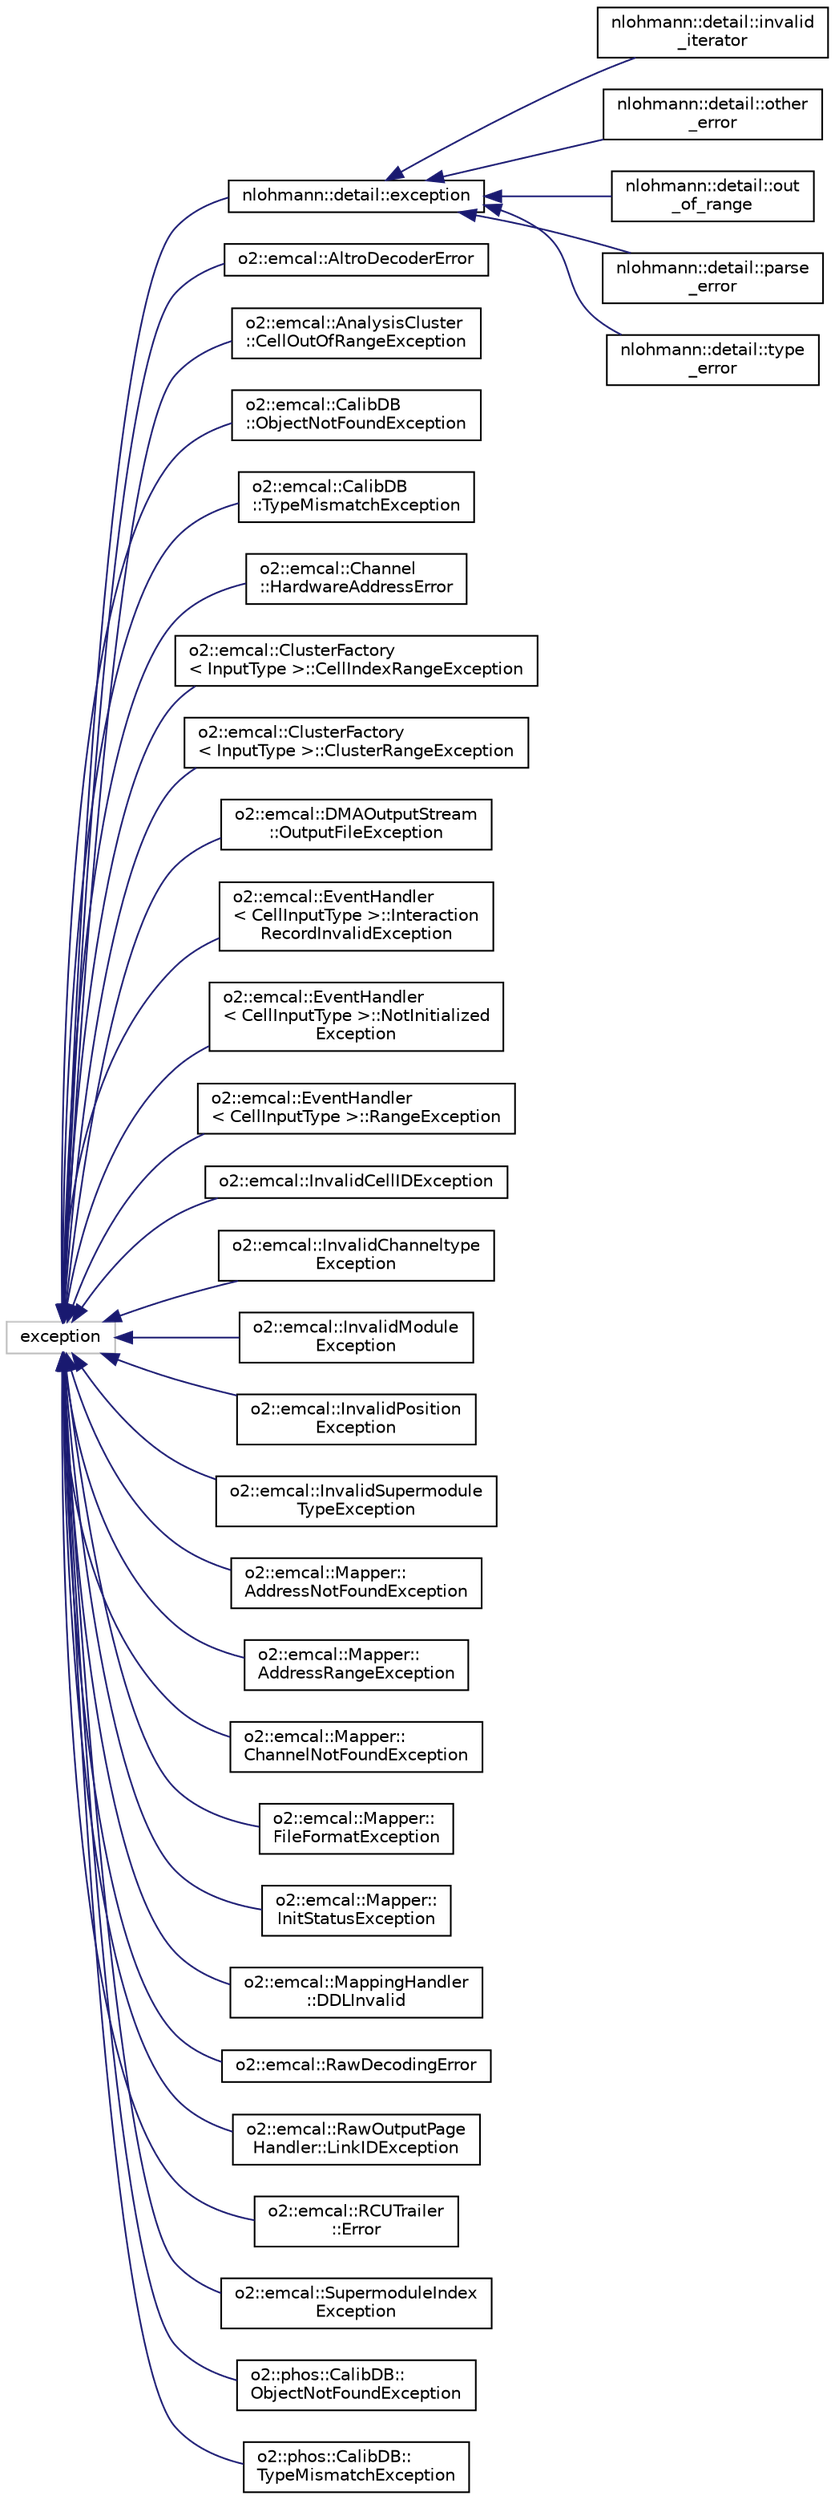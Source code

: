 digraph "Graphical Class Hierarchy"
{
 // INTERACTIVE_SVG=YES
  bgcolor="transparent";
  edge [fontname="Helvetica",fontsize="10",labelfontname="Helvetica",labelfontsize="10"];
  node [fontname="Helvetica",fontsize="10",shape=record];
  rankdir="LR";
  Node1639 [label="exception",height=0.2,width=0.4,color="grey75"];
  Node1639 -> Node0 [dir="back",color="midnightblue",fontsize="10",style="solid",fontname="Helvetica"];
  Node0 [label="nlohmann::detail::exception",height=0.2,width=0.4,color="black",URL="$de/df2/classnlohmann_1_1detail_1_1exception.html",tooltip="general exception of the basic_json class "];
  Node0 -> Node1 [dir="back",color="midnightblue",fontsize="10",style="solid",fontname="Helvetica"];
  Node1 [label="nlohmann::detail::invalid\l_iterator",height=0.2,width=0.4,color="black",URL="$d4/d5f/classnlohmann_1_1detail_1_1invalid__iterator.html",tooltip="exception indicating errors with iterators "];
  Node0 -> Node2 [dir="back",color="midnightblue",fontsize="10",style="solid",fontname="Helvetica"];
  Node2 [label="nlohmann::detail::other\l_error",height=0.2,width=0.4,color="black",URL="$d5/d1b/classnlohmann_1_1detail_1_1other__error.html",tooltip="exception indicating other library errors "];
  Node0 -> Node3 [dir="back",color="midnightblue",fontsize="10",style="solid",fontname="Helvetica"];
  Node3 [label="nlohmann::detail::out\l_of_range",height=0.2,width=0.4,color="black",URL="$d2/d67/classnlohmann_1_1detail_1_1out__of__range.html",tooltip="exception indicating access out of the defined range "];
  Node0 -> Node4 [dir="back",color="midnightblue",fontsize="10",style="solid",fontname="Helvetica"];
  Node4 [label="nlohmann::detail::parse\l_error",height=0.2,width=0.4,color="black",URL="$d5/d1a/classnlohmann_1_1detail_1_1parse__error.html",tooltip="exception indicating a parse error "];
  Node0 -> Node5 [dir="back",color="midnightblue",fontsize="10",style="solid",fontname="Helvetica"];
  Node5 [label="nlohmann::detail::type\l_error",height=0.2,width=0.4,color="black",URL="$da/d1c/classnlohmann_1_1detail_1_1type__error.html",tooltip="exception indicating executing a member function with a wrong type "];
  Node1639 -> Node1646 [dir="back",color="midnightblue",fontsize="10",style="solid",fontname="Helvetica"];
  Node1646 [label="o2::emcal::AltroDecoderError",height=0.2,width=0.4,color="black",URL="$d5/dfa/classo2_1_1emcal_1_1AltroDecoderError.html",tooltip="Error handling of the ALTRO Decoder. "];
  Node1639 -> Node1647 [dir="back",color="midnightblue",fontsize="10",style="solid",fontname="Helvetica"];
  Node1647 [label="o2::emcal::AnalysisCluster\l::CellOutOfRangeException",height=0.2,width=0.4,color="black",URL="$d4/d61/classo2_1_1emcal_1_1AnalysisCluster_1_1CellOutOfRangeException.html",tooltip="Exception handling non-existing cell indices. "];
  Node1639 -> Node1648 [dir="back",color="midnightblue",fontsize="10",style="solid",fontname="Helvetica"];
  Node1648 [label="o2::emcal::CalibDB\l::ObjectNotFoundException",height=0.2,width=0.4,color="black",URL="$d3/d23/classo2_1_1emcal_1_1CalibDB_1_1ObjectNotFoundException.html",tooltip="Handling errors due to objects not found in the CCDB. "];
  Node1639 -> Node1649 [dir="back",color="midnightblue",fontsize="10",style="solid",fontname="Helvetica"];
  Node1649 [label="o2::emcal::CalibDB\l::TypeMismatchException",height=0.2,width=0.4,color="black",URL="$de/df6/classo2_1_1emcal_1_1CalibDB_1_1TypeMismatchException.html",tooltip="Class handling errors of wrong type of a query result. "];
  Node1639 -> Node1650 [dir="back",color="midnightblue",fontsize="10",style="solid",fontname="Helvetica"];
  Node1650 [label="o2::emcal::Channel\l::HardwareAddressError",height=0.2,width=0.4,color="black",URL="$d5/d6b/classo2_1_1emcal_1_1Channel_1_1HardwareAddressError.html",tooltip="Handling of uninitialized hardware addresses. "];
  Node1639 -> Node1651 [dir="back",color="midnightblue",fontsize="10",style="solid",fontname="Helvetica"];
  Node1651 [label="o2::emcal::ClusterFactory\l\< InputType \>::CellIndexRangeException",height=0.2,width=0.4,color="black",URL="$d6/d4e/classo2_1_1emcal_1_1ClusterFactory_1_1CellIndexRangeException.html"];
  Node1639 -> Node1652 [dir="back",color="midnightblue",fontsize="10",style="solid",fontname="Helvetica"];
  Node1652 [label="o2::emcal::ClusterFactory\l\< InputType \>::ClusterRangeException",height=0.2,width=0.4,color="black",URL="$d2/dd3/classo2_1_1emcal_1_1ClusterFactory_1_1ClusterRangeException.html"];
  Node1639 -> Node1653 [dir="back",color="midnightblue",fontsize="10",style="solid",fontname="Helvetica"];
  Node1653 [label="o2::emcal::DMAOutputStream\l::OutputFileException",height=0.2,width=0.4,color="black",URL="$dc/d28/classo2_1_1emcal_1_1DMAOutputStream_1_1OutputFileException.html"];
  Node1639 -> Node1654 [dir="back",color="midnightblue",fontsize="10",style="solid",fontname="Helvetica"];
  Node1654 [label="o2::emcal::EventHandler\l\< CellInputType \>::Interaction\lRecordInvalidException",height=0.2,width=0.4,color="black",URL="$d1/d3a/classo2_1_1emcal_1_1EventHandler_1_1InteractionRecordInvalidException.html",tooltip="Error handling in case the interaction records from various sources do not match. ..."];
  Node1639 -> Node1655 [dir="back",color="midnightblue",fontsize="10",style="solid",fontname="Helvetica"];
  Node1655 [label="o2::emcal::EventHandler\l\< CellInputType \>::NotInitialized\lException",height=0.2,width=0.4,color="black",URL="$d8/db5/classo2_1_1emcal_1_1EventHandler_1_1NotInitializedException.html",tooltip="Exception handling unitialized event handler. "];
  Node1639 -> Node1656 [dir="back",color="midnightblue",fontsize="10",style="solid",fontname="Helvetica"];
  Node1656 [label="o2::emcal::EventHandler\l\< CellInputType \>::RangeException",height=0.2,width=0.4,color="black",URL="$d1/dd3/classo2_1_1emcal_1_1EventHandler_1_1RangeException.html",tooltip="Exception handling errors due to exceeding the range of triggers handled by the handler. "];
  Node1639 -> Node1657 [dir="back",color="midnightblue",fontsize="10",style="solid",fontname="Helvetica"];
  Node1657 [label="o2::emcal::InvalidCellIDException",height=0.2,width=0.4,color="black",URL="$d8/d3d/classo2_1_1emcal_1_1InvalidCellIDException.html",tooltip="Exception handling non-existing cell IDs. "];
  Node1639 -> Node1658 [dir="back",color="midnightblue",fontsize="10",style="solid",fontname="Helvetica"];
  Node1658 [label="o2::emcal::InvalidChanneltype\lException",height=0.2,width=0.4,color="black",URL="$d0/da5/classo2_1_1emcal_1_1InvalidChanneltypeException.html",tooltip="Error handling invalid channel types. "];
  Node1639 -> Node1659 [dir="back",color="midnightblue",fontsize="10",style="solid",fontname="Helvetica"];
  Node1659 [label="o2::emcal::InvalidModule\lException",height=0.2,width=0.4,color="black",URL="$d0/d03/classo2_1_1emcal_1_1InvalidModuleException.html",tooltip="Error Handling when an invalid module ID (outside the limits) is called. "];
  Node1639 -> Node1660 [dir="back",color="midnightblue",fontsize="10",style="solid",fontname="Helvetica"];
  Node1660 [label="o2::emcal::InvalidPosition\lException",height=0.2,width=0.4,color="black",URL="$d9/d6a/classo2_1_1emcal_1_1InvalidPositionException.html",tooltip="Exception handling errors due to positions not in the EMCAL area. "];
  Node1639 -> Node1661 [dir="back",color="midnightblue",fontsize="10",style="solid",fontname="Helvetica"];
  Node1661 [label="o2::emcal::InvalidSupermodule\lTypeException",height=0.2,width=0.4,color="black",URL="$d8/d89/classo2_1_1emcal_1_1InvalidSupermoduleTypeException.html",tooltip="Exception handling improper or uninitialized supermodule types. "];
  Node1639 -> Node1662 [dir="back",color="midnightblue",fontsize="10",style="solid",fontname="Helvetica"];
  Node1662 [label="o2::emcal::Mapper::\lAddressNotFoundException",height=0.2,width=0.4,color="black",URL="$df/d5f/classo2_1_1emcal_1_1Mapper_1_1AddressNotFoundException.html",tooltip="Error handling requests for unknown hardware addresses. "];
  Node1639 -> Node1663 [dir="back",color="midnightblue",fontsize="10",style="solid",fontname="Helvetica"];
  Node1663 [label="o2::emcal::Mapper::\lAddressRangeException",height=0.2,width=0.4,color="black",URL="$d7/dd2/classo2_1_1emcal_1_1Mapper_1_1AddressRangeException.html"];
  Node1639 -> Node1664 [dir="back",color="midnightblue",fontsize="10",style="solid",fontname="Helvetica"];
  Node1664 [label="o2::emcal::Mapper::\lChannelNotFoundException",height=0.2,width=0.4,color="black",URL="$da/d7b/classo2_1_1emcal_1_1Mapper_1_1ChannelNotFoundException.html",tooltip="Exception handling invalid channel ID. "];
  Node1639 -> Node1665 [dir="back",color="midnightblue",fontsize="10",style="solid",fontname="Helvetica"];
  Node1665 [label="o2::emcal::Mapper::\lFileFormatException",height=0.2,width=0.4,color="black",URL="$d1/d91/classo2_1_1emcal_1_1Mapper_1_1FileFormatException.html",tooltip="Error handling for invalid file format. "];
  Node1639 -> Node1666 [dir="back",color="midnightblue",fontsize="10",style="solid",fontname="Helvetica"];
  Node1666 [label="o2::emcal::Mapper::\lInitStatusException",height=0.2,width=0.4,color="black",URL="$d5/d59/classo2_1_1emcal_1_1Mapper_1_1InitStatusException.html",tooltip="Error handling requests to not properly initialized mapping object. "];
  Node1639 -> Node1667 [dir="back",color="midnightblue",fontsize="10",style="solid",fontname="Helvetica"];
  Node1667 [label="o2::emcal::MappingHandler\l::DDLInvalid",height=0.2,width=0.4,color="black",URL="$d7/d93/classo2_1_1emcal_1_1MappingHandler_1_1DDLInvalid.html",tooltip="Error handling for invalid DDL IDs (not in range for EMCAL) "];
  Node1639 -> Node1668 [dir="back",color="midnightblue",fontsize="10",style="solid",fontname="Helvetica"];
  Node1668 [label="o2::emcal::RawDecodingError",height=0.2,width=0.4,color="black",URL="$db/df9/classo2_1_1emcal_1_1RawDecodingError.html",tooltip="Error handling of the raw readerThe following error types are defined: "];
  Node1639 -> Node1669 [dir="back",color="midnightblue",fontsize="10",style="solid",fontname="Helvetica"];
  Node1669 [label="o2::emcal::RawOutputPage\lHandler::LinkIDException",height=0.2,width=0.4,color="black",URL="$de/dcc/classo2_1_1emcal_1_1RawOutputPageHandler_1_1LinkIDException.html",tooltip="Exception handling invalid link IDs (outside the range of EMCAL links) "];
  Node1639 -> Node1670 [dir="back",color="midnightblue",fontsize="10",style="solid",fontname="Helvetica"];
  Node1670 [label="o2::emcal::RCUTrailer\l::Error",height=0.2,width=0.4,color="black",URL="$d6/d82/classo2_1_1emcal_1_1RCUTrailer_1_1Error.html",tooltip="Error handling of the. "];
  Node1639 -> Node1671 [dir="back",color="midnightblue",fontsize="10",style="solid",fontname="Helvetica"];
  Node1671 [label="o2::emcal::SupermoduleIndex\lException",height=0.2,width=0.4,color="black",URL="$d5/d7d/classo2_1_1emcal_1_1SupermoduleIndexException.html",tooltip="Handling error due to invalid supermodule. "];
  Node1639 -> Node1672 [dir="back",color="midnightblue",fontsize="10",style="solid",fontname="Helvetica"];
  Node1672 [label="o2::phos::CalibDB::\lObjectNotFoundException",height=0.2,width=0.4,color="black",URL="$d3/d0a/classo2_1_1phos_1_1CalibDB_1_1ObjectNotFoundException.html",tooltip="Handling errors due to objects not found in the CCDB. "];
  Node1639 -> Node1673 [dir="back",color="midnightblue",fontsize="10",style="solid",fontname="Helvetica"];
  Node1673 [label="o2::phos::CalibDB::\lTypeMismatchException",height=0.2,width=0.4,color="black",URL="$db/d00/classo2_1_1phos_1_1CalibDB_1_1TypeMismatchException.html",tooltip="Class handling errors of wrong type of a query result. "];
}
